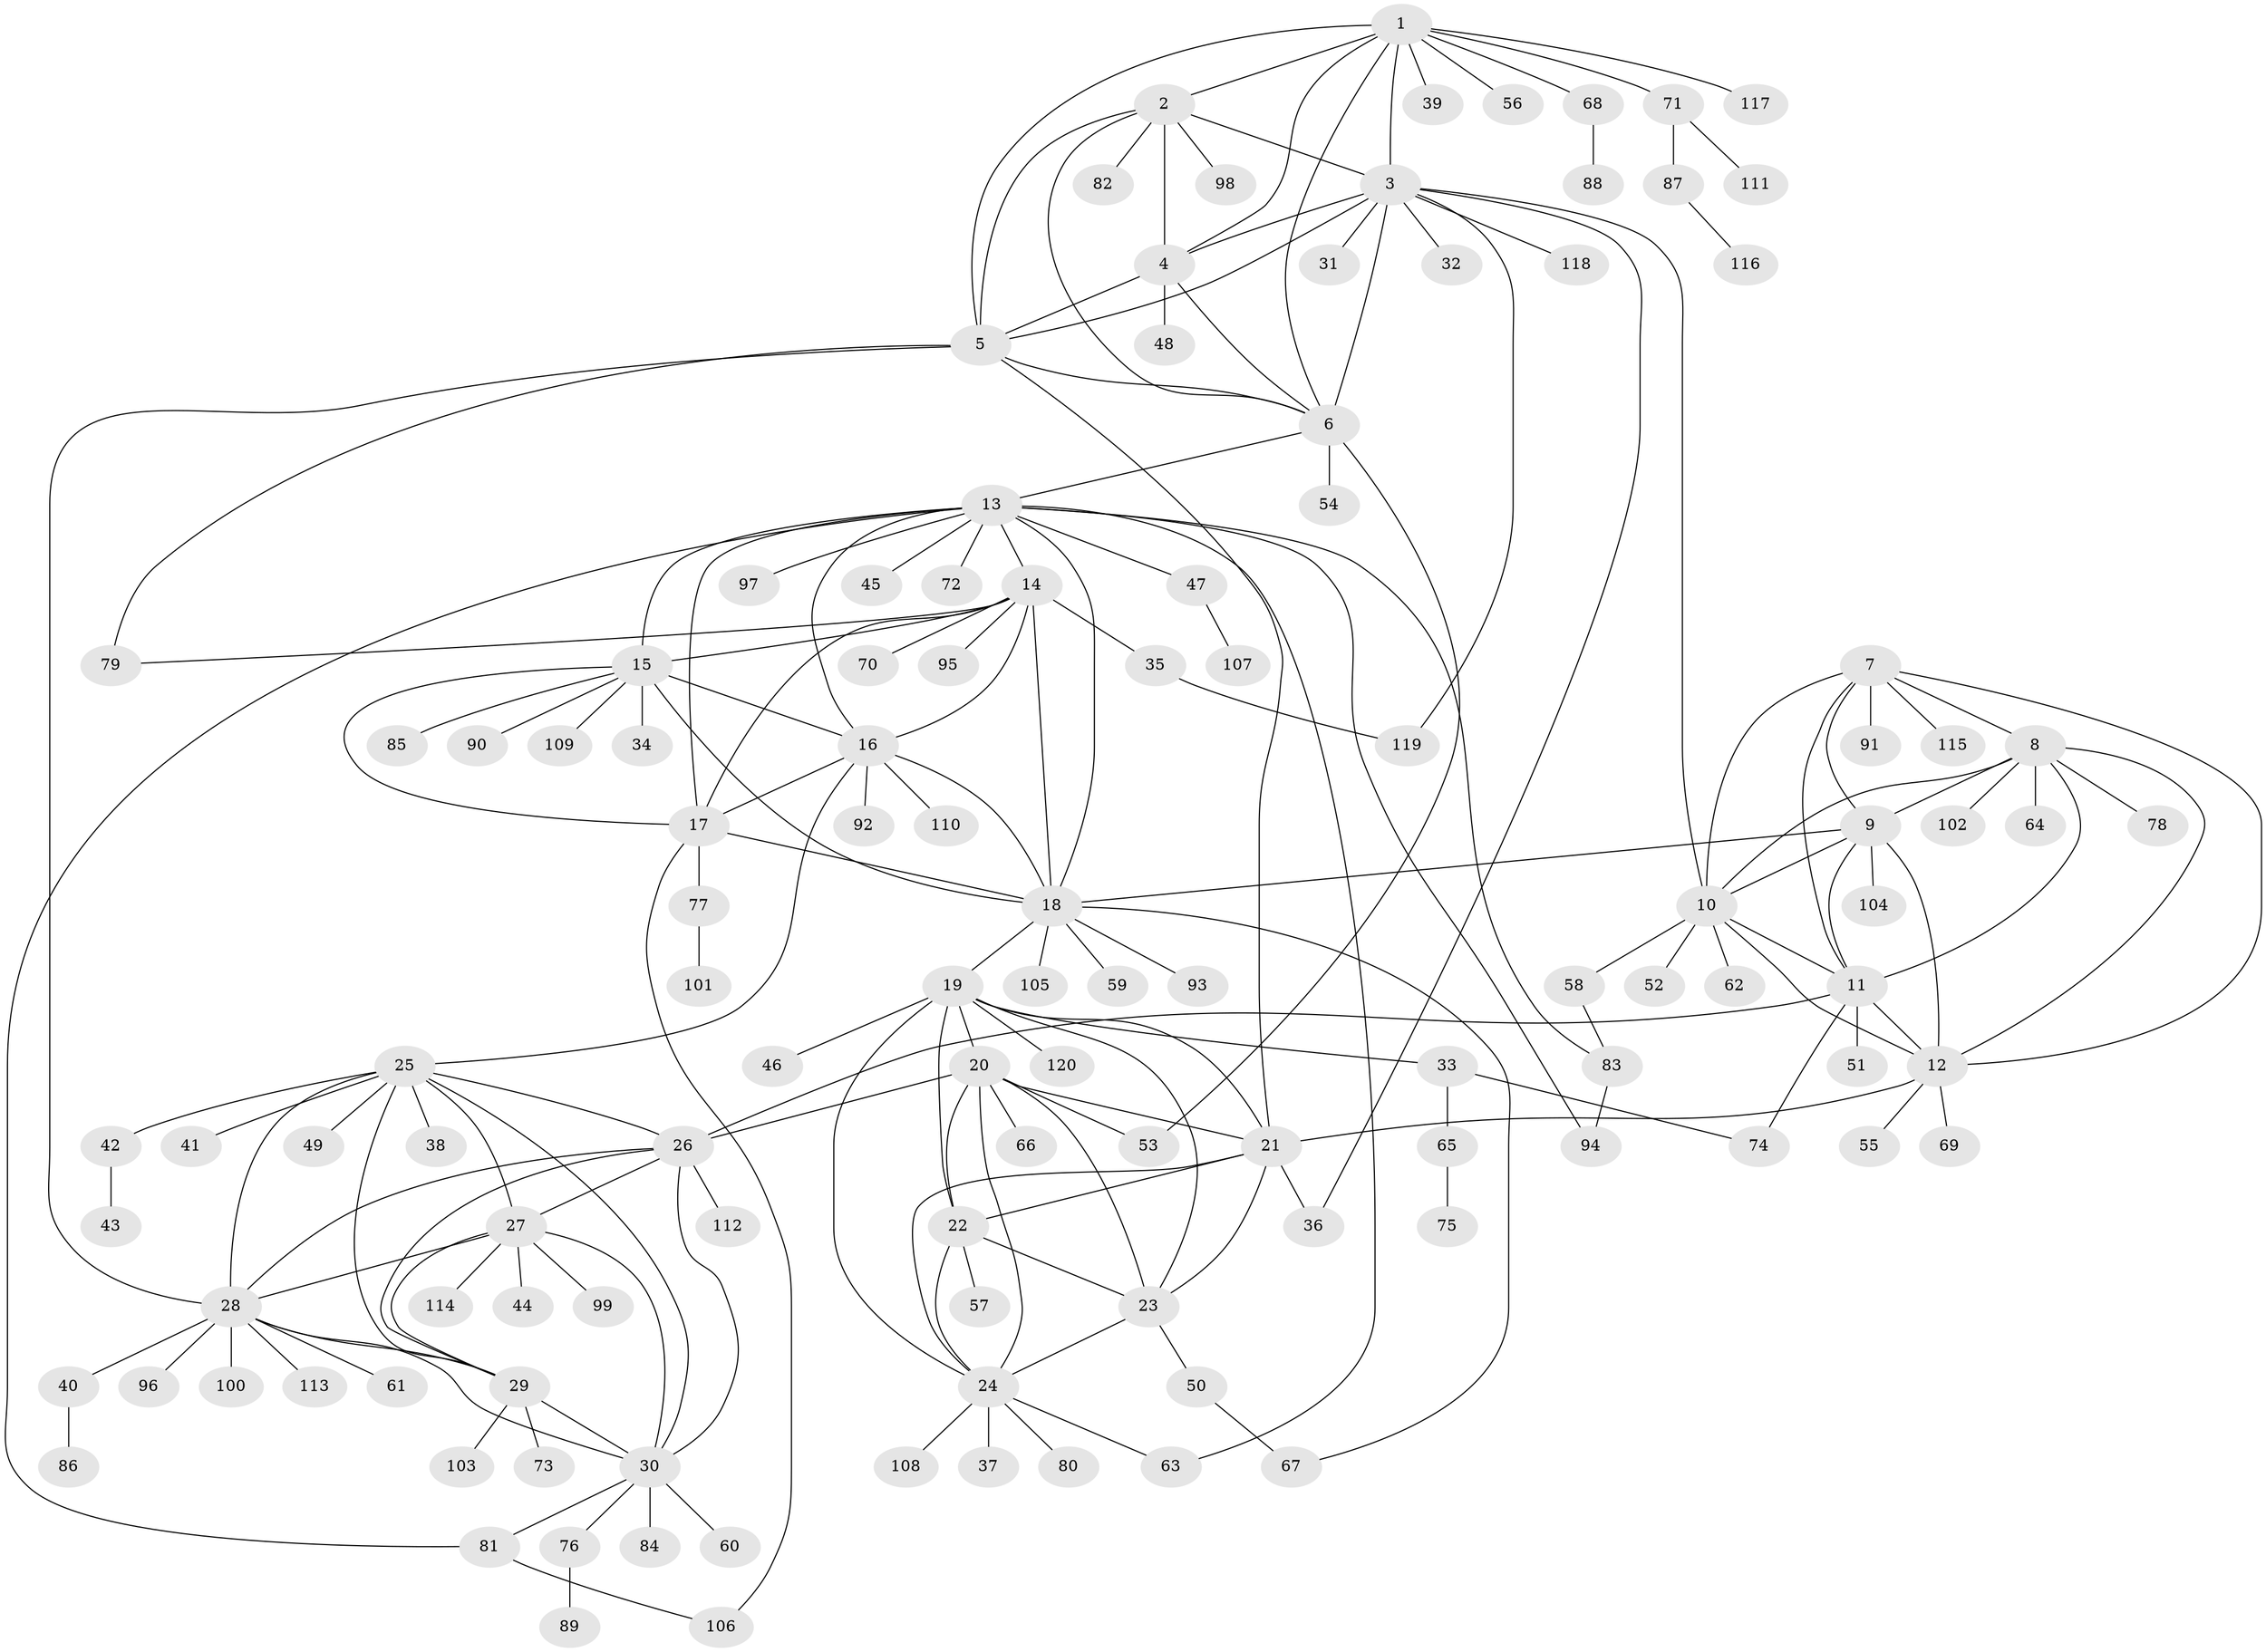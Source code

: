 // Generated by graph-tools (version 1.1) at 2025/26/03/09/25 03:26:48]
// undirected, 120 vertices, 186 edges
graph export_dot {
graph [start="1"]
  node [color=gray90,style=filled];
  1;
  2;
  3;
  4;
  5;
  6;
  7;
  8;
  9;
  10;
  11;
  12;
  13;
  14;
  15;
  16;
  17;
  18;
  19;
  20;
  21;
  22;
  23;
  24;
  25;
  26;
  27;
  28;
  29;
  30;
  31;
  32;
  33;
  34;
  35;
  36;
  37;
  38;
  39;
  40;
  41;
  42;
  43;
  44;
  45;
  46;
  47;
  48;
  49;
  50;
  51;
  52;
  53;
  54;
  55;
  56;
  57;
  58;
  59;
  60;
  61;
  62;
  63;
  64;
  65;
  66;
  67;
  68;
  69;
  70;
  71;
  72;
  73;
  74;
  75;
  76;
  77;
  78;
  79;
  80;
  81;
  82;
  83;
  84;
  85;
  86;
  87;
  88;
  89;
  90;
  91;
  92;
  93;
  94;
  95;
  96;
  97;
  98;
  99;
  100;
  101;
  102;
  103;
  104;
  105;
  106;
  107;
  108;
  109;
  110;
  111;
  112;
  113;
  114;
  115;
  116;
  117;
  118;
  119;
  120;
  1 -- 2;
  1 -- 3;
  1 -- 4;
  1 -- 5;
  1 -- 6;
  1 -- 39;
  1 -- 56;
  1 -- 68;
  1 -- 71;
  1 -- 117;
  2 -- 3;
  2 -- 4;
  2 -- 5;
  2 -- 6;
  2 -- 82;
  2 -- 98;
  3 -- 4;
  3 -- 5;
  3 -- 6;
  3 -- 10;
  3 -- 31;
  3 -- 32;
  3 -- 36;
  3 -- 118;
  3 -- 119;
  4 -- 5;
  4 -- 6;
  4 -- 48;
  5 -- 6;
  5 -- 21;
  5 -- 28;
  5 -- 79;
  6 -- 13;
  6 -- 53;
  6 -- 54;
  7 -- 8;
  7 -- 9;
  7 -- 10;
  7 -- 11;
  7 -- 12;
  7 -- 91;
  7 -- 115;
  8 -- 9;
  8 -- 10;
  8 -- 11;
  8 -- 12;
  8 -- 64;
  8 -- 78;
  8 -- 102;
  9 -- 10;
  9 -- 11;
  9 -- 12;
  9 -- 18;
  9 -- 104;
  10 -- 11;
  10 -- 12;
  10 -- 52;
  10 -- 58;
  10 -- 62;
  11 -- 12;
  11 -- 26;
  11 -- 51;
  11 -- 74;
  12 -- 21;
  12 -- 55;
  12 -- 69;
  13 -- 14;
  13 -- 15;
  13 -- 16;
  13 -- 17;
  13 -- 18;
  13 -- 45;
  13 -- 47;
  13 -- 63;
  13 -- 72;
  13 -- 81;
  13 -- 83;
  13 -- 94;
  13 -- 97;
  14 -- 15;
  14 -- 16;
  14 -- 17;
  14 -- 18;
  14 -- 35;
  14 -- 70;
  14 -- 79;
  14 -- 95;
  15 -- 16;
  15 -- 17;
  15 -- 18;
  15 -- 34;
  15 -- 85;
  15 -- 90;
  15 -- 109;
  16 -- 17;
  16 -- 18;
  16 -- 25;
  16 -- 92;
  16 -- 110;
  17 -- 18;
  17 -- 77;
  17 -- 106;
  18 -- 19;
  18 -- 59;
  18 -- 67;
  18 -- 93;
  18 -- 105;
  19 -- 20;
  19 -- 21;
  19 -- 22;
  19 -- 23;
  19 -- 24;
  19 -- 33;
  19 -- 46;
  19 -- 120;
  20 -- 21;
  20 -- 22;
  20 -- 23;
  20 -- 24;
  20 -- 26;
  20 -- 53;
  20 -- 66;
  21 -- 22;
  21 -- 23;
  21 -- 24;
  21 -- 36;
  22 -- 23;
  22 -- 24;
  22 -- 57;
  23 -- 24;
  23 -- 50;
  24 -- 37;
  24 -- 63;
  24 -- 80;
  24 -- 108;
  25 -- 26;
  25 -- 27;
  25 -- 28;
  25 -- 29;
  25 -- 30;
  25 -- 38;
  25 -- 41;
  25 -- 42;
  25 -- 49;
  26 -- 27;
  26 -- 28;
  26 -- 29;
  26 -- 30;
  26 -- 112;
  27 -- 28;
  27 -- 29;
  27 -- 30;
  27 -- 44;
  27 -- 99;
  27 -- 114;
  28 -- 29;
  28 -- 30;
  28 -- 40;
  28 -- 61;
  28 -- 96;
  28 -- 100;
  28 -- 113;
  29 -- 30;
  29 -- 73;
  29 -- 103;
  30 -- 60;
  30 -- 76;
  30 -- 81;
  30 -- 84;
  33 -- 65;
  33 -- 74;
  35 -- 119;
  40 -- 86;
  42 -- 43;
  47 -- 107;
  50 -- 67;
  58 -- 83;
  65 -- 75;
  68 -- 88;
  71 -- 87;
  71 -- 111;
  76 -- 89;
  77 -- 101;
  81 -- 106;
  83 -- 94;
  87 -- 116;
}
